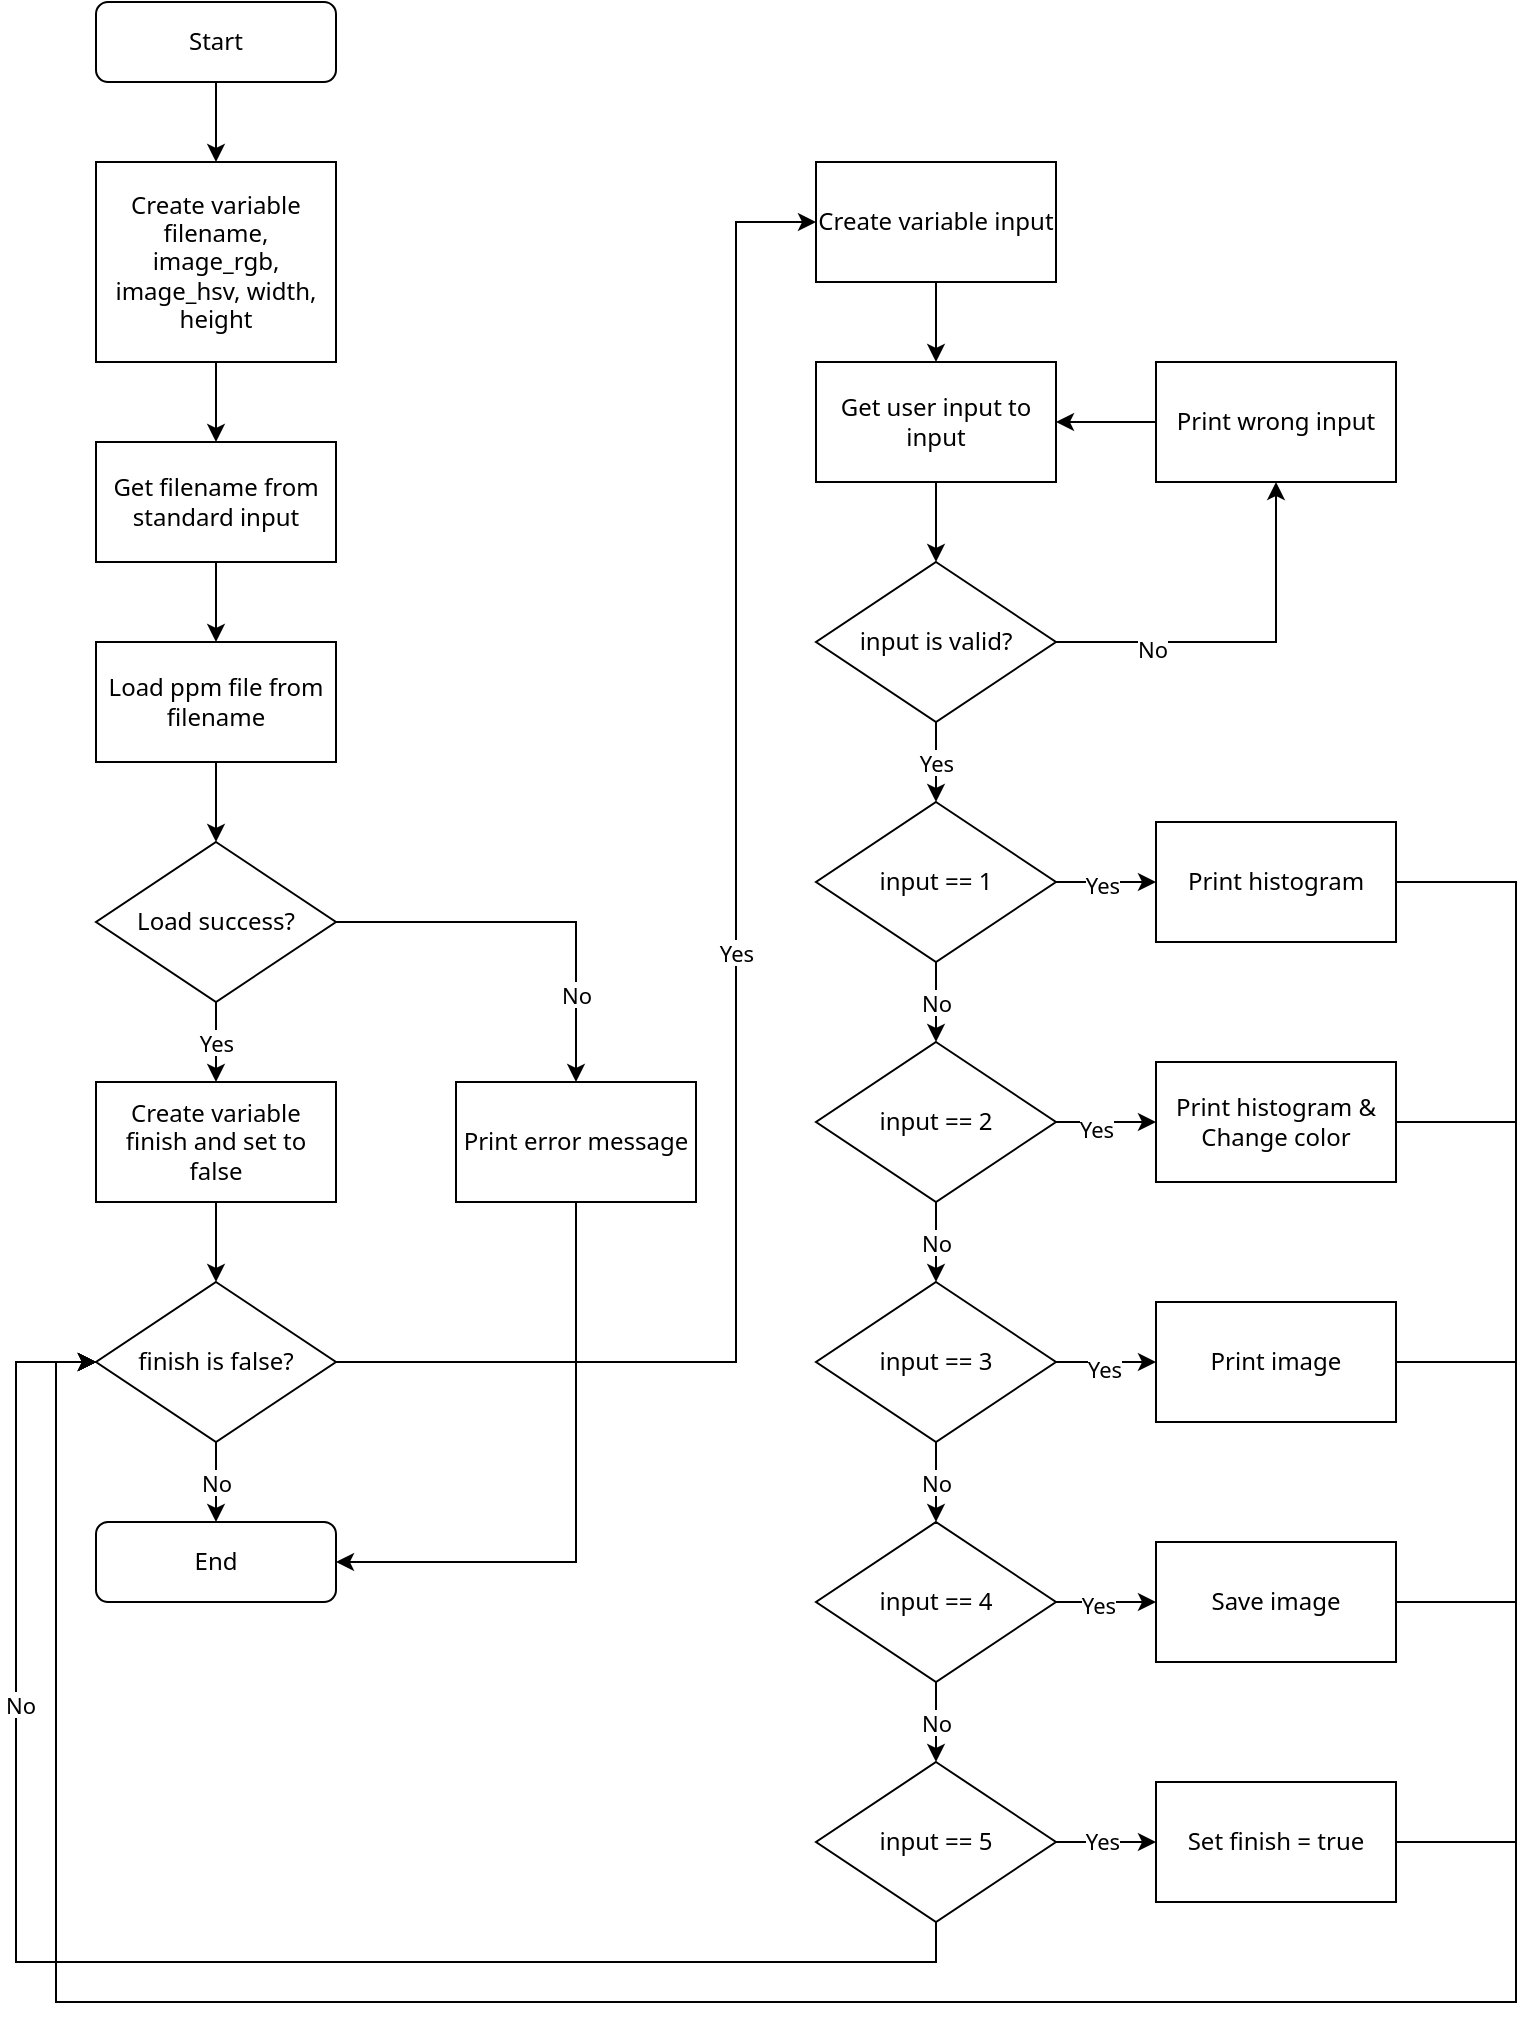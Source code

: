 <mxfile version="20.5.1" type="device"><diagram id="QXRfc52UqyBt6Xl_fopJ" name="Page-1"><mxGraphModel dx="1676" dy="1196" grid="1" gridSize="10" guides="1" tooltips="1" connect="1" arrows="1" fold="1" page="1" pageScale="1" pageWidth="850" pageHeight="1100" math="0" shadow="0"><root><mxCell id="0"/><mxCell id="1" parent="0"/><mxCell id="eYkrXe3MSjEyLtI1FmtD-1" value="Start" style="rounded=1;whiteSpace=wrap;html=1;fontFamily=Noto Sans;" parent="1" vertex="1"><mxGeometry x="80" y="40" width="120" height="40" as="geometry"/></mxCell><mxCell id="eYkrXe3MSjEyLtI1FmtD-2" value="&lt;font face=&quot;Noto Sans&quot;&gt;Create variable filename, image_rgb, image_hsv, width, height&lt;br&gt;&lt;/font&gt;" style="rounded=0;whiteSpace=wrap;html=1;" parent="1" vertex="1"><mxGeometry x="80" y="120" width="120" height="100" as="geometry"/></mxCell><mxCell id="eYkrXe3MSjEyLtI1FmtD-3" value="Get filename from standard input" style="rounded=0;whiteSpace=wrap;html=1;fontFamily=Noto Sans;" parent="1" vertex="1"><mxGeometry x="80" y="260" width="120" height="60" as="geometry"/></mxCell><mxCell id="eYkrXe3MSjEyLtI1FmtD-4" value="Load ppm file from filename" style="rounded=0;whiteSpace=wrap;html=1;fontFamily=Noto Sans;" parent="1" vertex="1"><mxGeometry x="80" y="360" width="120" height="60" as="geometry"/></mxCell><mxCell id="eYkrXe3MSjEyLtI1FmtD-5" value="Load success?" style="rhombus;whiteSpace=wrap;html=1;fontFamily=Noto Sans;" parent="1" vertex="1"><mxGeometry x="80" y="460" width="120" height="80" as="geometry"/></mxCell><mxCell id="eYkrXe3MSjEyLtI1FmtD-6" value="Create variable finish and set to false" style="rounded=0;whiteSpace=wrap;html=1;fontFamily=Noto Sans;" parent="1" vertex="1"><mxGeometry x="80" y="580" width="120" height="60" as="geometry"/></mxCell><mxCell id="eYkrXe3MSjEyLtI1FmtD-7" value="finish is false?" style="rhombus;whiteSpace=wrap;html=1;fontFamily=Noto Sans;" parent="1" vertex="1"><mxGeometry x="80" y="680" width="120" height="80" as="geometry"/></mxCell><mxCell id="eYkrXe3MSjEyLtI1FmtD-9" value="Create variable input" style="rounded=0;whiteSpace=wrap;html=1;fontFamily=Noto Sans;" parent="1" vertex="1"><mxGeometry x="440" y="120" width="120" height="60" as="geometry"/></mxCell><mxCell id="eYkrXe3MSjEyLtI1FmtD-10" value="Get user input to input" style="rounded=0;whiteSpace=wrap;html=1;fontFamily=Noto Sans;" parent="1" vertex="1"><mxGeometry x="440" y="220" width="120" height="60" as="geometry"/></mxCell><mxCell id="eYkrXe3MSjEyLtI1FmtD-11" value="input is valid?" style="rhombus;whiteSpace=wrap;html=1;fontFamily=Noto Sans;" parent="1" vertex="1"><mxGeometry x="440" y="320" width="120" height="80" as="geometry"/></mxCell><mxCell id="eYkrXe3MSjEyLtI1FmtD-13" value="input == 1" style="rhombus;whiteSpace=wrap;html=1;fontFamily=Noto Sans;" parent="1" vertex="1"><mxGeometry x="440" y="440" width="120" height="80" as="geometry"/></mxCell><mxCell id="eYkrXe3MSjEyLtI1FmtD-14" value="input == 2" style="rhombus;whiteSpace=wrap;html=1;fontFamily=Noto Sans;" parent="1" vertex="1"><mxGeometry x="440" y="560" width="120" height="80" as="geometry"/></mxCell><mxCell id="eYkrXe3MSjEyLtI1FmtD-15" value="input == 3" style="rhombus;whiteSpace=wrap;html=1;fontFamily=Noto Sans;" parent="1" vertex="1"><mxGeometry x="440" y="680" width="120" height="80" as="geometry"/></mxCell><mxCell id="eYkrXe3MSjEyLtI1FmtD-16" value="input == 4" style="rhombus;whiteSpace=wrap;html=1;fontFamily=Noto Sans;" parent="1" vertex="1"><mxGeometry x="440" y="800" width="120" height="80" as="geometry"/></mxCell><mxCell id="eYkrXe3MSjEyLtI1FmtD-17" value="input == 5" style="rhombus;whiteSpace=wrap;html=1;fontFamily=Noto Sans;" parent="1" vertex="1"><mxGeometry x="440" y="920" width="120" height="80" as="geometry"/></mxCell><mxCell id="eYkrXe3MSjEyLtI1FmtD-19" value="End" style="rounded=1;whiteSpace=wrap;html=1;fontFamily=Noto Sans;" parent="1" vertex="1"><mxGeometry x="80" y="800" width="120" height="40" as="geometry"/></mxCell><mxCell id="eYkrXe3MSjEyLtI1FmtD-20" value="" style="endArrow=classic;html=1;rounded=0;fontFamily=Noto Sans;exitX=0.5;exitY=1;exitDx=0;exitDy=0;entryX=0.5;entryY=0;entryDx=0;entryDy=0;" parent="1" source="eYkrXe3MSjEyLtI1FmtD-1" target="eYkrXe3MSjEyLtI1FmtD-2" edge="1"><mxGeometry width="50" height="50" relative="1" as="geometry"><mxPoint x="200" y="260" as="sourcePoint"/><mxPoint x="250" y="210" as="targetPoint"/></mxGeometry></mxCell><mxCell id="eYkrXe3MSjEyLtI1FmtD-21" value="" style="endArrow=classic;html=1;rounded=0;fontFamily=Noto Sans;exitX=0.5;exitY=1;exitDx=0;exitDy=0;entryX=0.5;entryY=0;entryDx=0;entryDy=0;" parent="1" source="eYkrXe3MSjEyLtI1FmtD-2" target="eYkrXe3MSjEyLtI1FmtD-3" edge="1"><mxGeometry width="50" height="50" relative="1" as="geometry"><mxPoint x="200" y="260" as="sourcePoint"/><mxPoint x="250" y="210" as="targetPoint"/></mxGeometry></mxCell><mxCell id="eYkrXe3MSjEyLtI1FmtD-22" value="" style="endArrow=classic;html=1;rounded=0;fontFamily=Noto Sans;exitX=0.5;exitY=1;exitDx=0;exitDy=0;entryX=0.5;entryY=0;entryDx=0;entryDy=0;" parent="1" source="eYkrXe3MSjEyLtI1FmtD-3" target="eYkrXe3MSjEyLtI1FmtD-4" edge="1"><mxGeometry width="50" height="50" relative="1" as="geometry"><mxPoint x="200" y="260" as="sourcePoint"/><mxPoint x="230" y="340" as="targetPoint"/></mxGeometry></mxCell><mxCell id="eYkrXe3MSjEyLtI1FmtD-23" value="" style="endArrow=classic;html=1;rounded=0;fontFamily=Noto Sans;exitX=0.5;exitY=1;exitDx=0;exitDy=0;entryX=0.5;entryY=0;entryDx=0;entryDy=0;" parent="1" source="eYkrXe3MSjEyLtI1FmtD-4" target="eYkrXe3MSjEyLtI1FmtD-5" edge="1"><mxGeometry width="50" height="50" relative="1" as="geometry"><mxPoint x="200" y="520" as="sourcePoint"/><mxPoint x="250" y="470" as="targetPoint"/></mxGeometry></mxCell><mxCell id="eYkrXe3MSjEyLtI1FmtD-24" value="Yes" style="endArrow=classic;html=1;rounded=0;fontFamily=Noto Sans;exitX=0.5;exitY=1;exitDx=0;exitDy=0;entryX=0.5;entryY=0;entryDx=0;entryDy=0;" parent="1" source="eYkrXe3MSjEyLtI1FmtD-5" target="eYkrXe3MSjEyLtI1FmtD-6" edge="1"><mxGeometry width="50" height="50" relative="1" as="geometry"><mxPoint x="430" y="700" as="sourcePoint"/><mxPoint x="480" y="650" as="targetPoint"/></mxGeometry></mxCell><mxCell id="eYkrXe3MSjEyLtI1FmtD-25" value="" style="endArrow=classic;html=1;rounded=0;fontFamily=Noto Sans;exitX=0.5;exitY=1;exitDx=0;exitDy=0;entryX=0.5;entryY=0;entryDx=0;entryDy=0;" parent="1" source="eYkrXe3MSjEyLtI1FmtD-6" target="eYkrXe3MSjEyLtI1FmtD-7" edge="1"><mxGeometry width="50" height="50" relative="1" as="geometry"><mxPoint x="430" y="700" as="sourcePoint"/><mxPoint x="480" y="650" as="targetPoint"/></mxGeometry></mxCell><mxCell id="eYkrXe3MSjEyLtI1FmtD-26" value="No" style="endArrow=classic;html=1;rounded=0;fontFamily=Noto Sans;exitX=0.5;exitY=1;exitDx=0;exitDy=0;entryX=0.5;entryY=0;entryDx=0;entryDy=0;" parent="1" source="eYkrXe3MSjEyLtI1FmtD-7" target="eYkrXe3MSjEyLtI1FmtD-19" edge="1"><mxGeometry width="50" height="50" relative="1" as="geometry"><mxPoint x="430" y="700" as="sourcePoint"/><mxPoint x="480" y="650" as="targetPoint"/></mxGeometry></mxCell><mxCell id="eYkrXe3MSjEyLtI1FmtD-27" value="Print error message" style="rounded=0;whiteSpace=wrap;html=1;fontFamily=Noto Sans;" parent="1" vertex="1"><mxGeometry x="260" y="580" width="120" height="60" as="geometry"/></mxCell><mxCell id="eYkrXe3MSjEyLtI1FmtD-28" value="" style="endArrow=classic;html=1;rounded=0;fontFamily=Noto Sans;exitX=1;exitY=0.5;exitDx=0;exitDy=0;entryX=0.5;entryY=0;entryDx=0;entryDy=0;" parent="1" source="eYkrXe3MSjEyLtI1FmtD-5" target="eYkrXe3MSjEyLtI1FmtD-27" edge="1"><mxGeometry width="50" height="50" relative="1" as="geometry"><mxPoint x="290" y="640" as="sourcePoint"/><mxPoint x="340" y="590" as="targetPoint"/><Array as="points"><mxPoint x="320" y="500"/></Array></mxGeometry></mxCell><mxCell id="eYkrXe3MSjEyLtI1FmtD-29" value="No" style="edgeLabel;html=1;align=center;verticalAlign=middle;resizable=0;points=[];fontFamily=Noto Sans;" parent="eYkrXe3MSjEyLtI1FmtD-28" vertex="1" connectable="0"><mxGeometry x="0.554" relative="1" as="geometry"><mxPoint as="offset"/></mxGeometry></mxCell><mxCell id="eYkrXe3MSjEyLtI1FmtD-30" value="" style="endArrow=classic;html=1;rounded=0;fontFamily=Noto Sans;exitX=0.5;exitY=1;exitDx=0;exitDy=0;entryX=1;entryY=0.5;entryDx=0;entryDy=0;" parent="1" source="eYkrXe3MSjEyLtI1FmtD-27" target="eYkrXe3MSjEyLtI1FmtD-19" edge="1"><mxGeometry width="50" height="50" relative="1" as="geometry"><mxPoint x="270" y="730" as="sourcePoint"/><mxPoint x="320" y="680" as="targetPoint"/><Array as="points"><mxPoint x="320" y="820"/></Array></mxGeometry></mxCell><mxCell id="eYkrXe3MSjEyLtI1FmtD-31" value="Yes" style="endArrow=classic;html=1;rounded=0;fontFamily=Noto Sans;exitX=1;exitY=0.5;exitDx=0;exitDy=0;entryX=0;entryY=0.5;entryDx=0;entryDy=0;" parent="1" source="eYkrXe3MSjEyLtI1FmtD-7" target="eYkrXe3MSjEyLtI1FmtD-9" edge="1"><mxGeometry width="50" height="50" relative="1" as="geometry"><mxPoint x="370" y="560" as="sourcePoint"/><mxPoint x="420" y="510" as="targetPoint"/><Array as="points"><mxPoint x="400" y="720"/><mxPoint x="400" y="150"/></Array></mxGeometry></mxCell><mxCell id="eYkrXe3MSjEyLtI1FmtD-32" value="" style="endArrow=classic;html=1;rounded=0;fontFamily=Noto Sans;exitX=0.5;exitY=1;exitDx=0;exitDy=0;entryX=0.5;entryY=0;entryDx=0;entryDy=0;" parent="1" source="eYkrXe3MSjEyLtI1FmtD-9" target="eYkrXe3MSjEyLtI1FmtD-10" edge="1"><mxGeometry width="50" height="50" relative="1" as="geometry"><mxPoint x="340" y="500" as="sourcePoint"/><mxPoint x="390" y="450" as="targetPoint"/></mxGeometry></mxCell><mxCell id="eYkrXe3MSjEyLtI1FmtD-33" value="" style="endArrow=classic;html=1;rounded=0;fontFamily=Noto Sans;exitX=0.5;exitY=1;exitDx=0;exitDy=0;entryX=0.5;entryY=0;entryDx=0;entryDy=0;" parent="1" source="eYkrXe3MSjEyLtI1FmtD-10" target="eYkrXe3MSjEyLtI1FmtD-11" edge="1"><mxGeometry width="50" height="50" relative="1" as="geometry"><mxPoint x="330" y="430" as="sourcePoint"/><mxPoint x="380" y="380" as="targetPoint"/></mxGeometry></mxCell><mxCell id="eYkrXe3MSjEyLtI1FmtD-34" value="" style="endArrow=classic;html=1;rounded=0;fontFamily=Noto Sans;exitX=1;exitY=0.5;exitDx=0;exitDy=0;entryX=0.5;entryY=1;entryDx=0;entryDy=0;" parent="1" source="eYkrXe3MSjEyLtI1FmtD-11" target="eYkrXe3MSjEyLtI1FmtD-35" edge="1"><mxGeometry width="50" height="50" relative="1" as="geometry"><mxPoint x="340" y="420" as="sourcePoint"/><mxPoint x="660" y="360" as="targetPoint"/><Array as="points"><mxPoint x="670" y="360"/></Array></mxGeometry></mxCell><mxCell id="eYkrXe3MSjEyLtI1FmtD-38" value="No" style="edgeLabel;html=1;align=center;verticalAlign=middle;resizable=0;points=[];fontFamily=Noto Sans;" parent="eYkrXe3MSjEyLtI1FmtD-34" vertex="1" connectable="0"><mxGeometry x="-0.493" y="-3" relative="1" as="geometry"><mxPoint as="offset"/></mxGeometry></mxCell><mxCell id="eYkrXe3MSjEyLtI1FmtD-35" value="Print wrong input" style="rounded=0;whiteSpace=wrap;html=1;fontFamily=Noto Sans;" parent="1" vertex="1"><mxGeometry x="610" y="220" width="120" height="60" as="geometry"/></mxCell><mxCell id="eYkrXe3MSjEyLtI1FmtD-37" value="" style="endArrow=classic;html=1;rounded=0;fontFamily=Noto Sans;exitX=0;exitY=0.5;exitDx=0;exitDy=0;entryX=1;entryY=0.5;entryDx=0;entryDy=0;" parent="1" source="eYkrXe3MSjEyLtI1FmtD-35" target="eYkrXe3MSjEyLtI1FmtD-10" edge="1"><mxGeometry width="50" height="50" relative="1" as="geometry"><mxPoint x="370" y="430" as="sourcePoint"/><mxPoint x="420" y="380" as="targetPoint"/></mxGeometry></mxCell><mxCell id="eYkrXe3MSjEyLtI1FmtD-39" value="Yes" style="endArrow=classic;html=1;rounded=0;fontFamily=Noto Sans;exitX=0.5;exitY=1;exitDx=0;exitDy=0;entryX=0.5;entryY=0;entryDx=0;entryDy=0;" parent="1" source="eYkrXe3MSjEyLtI1FmtD-11" target="eYkrXe3MSjEyLtI1FmtD-13" edge="1"><mxGeometry width="50" height="50" relative="1" as="geometry"><mxPoint x="370" y="510" as="sourcePoint"/><mxPoint x="420" y="460" as="targetPoint"/></mxGeometry></mxCell><mxCell id="eYkrXe3MSjEyLtI1FmtD-40" value="No" style="endArrow=classic;html=1;rounded=0;fontFamily=Noto Sans;exitX=0.5;exitY=1;exitDx=0;exitDy=0;entryX=0.5;entryY=0;entryDx=0;entryDy=0;" parent="1" source="eYkrXe3MSjEyLtI1FmtD-13" target="eYkrXe3MSjEyLtI1FmtD-14" edge="1"><mxGeometry width="50" height="50" relative="1" as="geometry"><mxPoint x="370" y="510" as="sourcePoint"/><mxPoint x="420" y="460" as="targetPoint"/></mxGeometry></mxCell><mxCell id="eYkrXe3MSjEyLtI1FmtD-41" value="No" style="endArrow=classic;html=1;rounded=0;fontFamily=Noto Sans;exitX=0.5;exitY=1;exitDx=0;exitDy=0;entryX=0.5;entryY=0;entryDx=0;entryDy=0;" parent="1" source="eYkrXe3MSjEyLtI1FmtD-14" target="eYkrXe3MSjEyLtI1FmtD-15" edge="1"><mxGeometry width="50" height="50" relative="1" as="geometry"><mxPoint x="370" y="660" as="sourcePoint"/><mxPoint x="420" y="610" as="targetPoint"/></mxGeometry></mxCell><mxCell id="eYkrXe3MSjEyLtI1FmtD-42" value="No" style="endArrow=classic;html=1;rounded=0;fontFamily=Noto Sans;entryX=0.5;entryY=0;entryDx=0;entryDy=0;exitX=0.5;exitY=1;exitDx=0;exitDy=0;" parent="1" source="eYkrXe3MSjEyLtI1FmtD-15" target="eYkrXe3MSjEyLtI1FmtD-16" edge="1"><mxGeometry width="50" height="50" relative="1" as="geometry"><mxPoint x="370" y="810" as="sourcePoint"/><mxPoint x="420" y="760" as="targetPoint"/></mxGeometry></mxCell><mxCell id="eYkrXe3MSjEyLtI1FmtD-43" value="No" style="endArrow=classic;html=1;rounded=0;fontFamily=Noto Sans;exitX=0.5;exitY=1;exitDx=0;exitDy=0;entryX=0.5;entryY=0;entryDx=0;entryDy=0;" parent="1" source="eYkrXe3MSjEyLtI1FmtD-16" target="eYkrXe3MSjEyLtI1FmtD-17" edge="1"><mxGeometry width="50" height="50" relative="1" as="geometry"><mxPoint x="370" y="810" as="sourcePoint"/><mxPoint x="420" y="760" as="targetPoint"/></mxGeometry></mxCell><mxCell id="K_Xo-hHOGb4yUH-tu_oA-1" value="Print histogram" style="rounded=0;whiteSpace=wrap;html=1;fontFamily=Noto Sans;" parent="1" vertex="1"><mxGeometry x="610" y="450" width="120" height="60" as="geometry"/></mxCell><mxCell id="K_Xo-hHOGb4yUH-tu_oA-4" value="Print histogram &amp;amp; Change color" style="rounded=0;whiteSpace=wrap;html=1;fontFamily=Noto Sans;" parent="1" vertex="1"><mxGeometry x="610" y="570" width="120" height="60" as="geometry"/></mxCell><mxCell id="K_Xo-hHOGb4yUH-tu_oA-5" value="Print image" style="rounded=0;whiteSpace=wrap;html=1;fontFamily=Noto Sans;" parent="1" vertex="1"><mxGeometry x="610" y="690" width="120" height="60" as="geometry"/></mxCell><mxCell id="K_Xo-hHOGb4yUH-tu_oA-6" value="Save image" style="rounded=0;whiteSpace=wrap;html=1;fontFamily=Noto Sans;" parent="1" vertex="1"><mxGeometry x="610" y="810" width="120" height="60" as="geometry"/></mxCell><mxCell id="K_Xo-hHOGb4yUH-tu_oA-7" value="" style="endArrow=classic;html=1;rounded=0;fontFamily=Noto Sans;exitX=1;exitY=0.5;exitDx=0;exitDy=0;entryX=0;entryY=0.5;entryDx=0;entryDy=0;" parent="1" source="eYkrXe3MSjEyLtI1FmtD-14" target="K_Xo-hHOGb4yUH-tu_oA-4" edge="1"><mxGeometry width="50" height="50" relative="1" as="geometry"><mxPoint x="560" y="650" as="sourcePoint"/><mxPoint x="590" y="620" as="targetPoint"/></mxGeometry></mxCell><mxCell id="K_Xo-hHOGb4yUH-tu_oA-12" value="Yes" style="edgeLabel;html=1;align=center;verticalAlign=middle;resizable=0;points=[];fontFamily=Noto Sans;" parent="K_Xo-hHOGb4yUH-tu_oA-7" vertex="1" connectable="0"><mxGeometry x="-0.213" y="-3" relative="1" as="geometry"><mxPoint as="offset"/></mxGeometry></mxCell><mxCell id="K_Xo-hHOGb4yUH-tu_oA-8" value="" style="endArrow=classic;html=1;rounded=0;fontFamily=Noto Sans;exitX=1;exitY=0.5;exitDx=0;exitDy=0;entryX=0;entryY=0.5;entryDx=0;entryDy=0;" parent="1" source="eYkrXe3MSjEyLtI1FmtD-13" target="K_Xo-hHOGb4yUH-tu_oA-1" edge="1"><mxGeometry width="50" height="50" relative="1" as="geometry"><mxPoint x="560" y="650" as="sourcePoint"/><mxPoint x="610" y="600" as="targetPoint"/></mxGeometry></mxCell><mxCell id="K_Xo-hHOGb4yUH-tu_oA-11" value="Yes" style="edgeLabel;html=1;align=center;verticalAlign=middle;resizable=0;points=[];fontFamily=Noto Sans;" parent="K_Xo-hHOGb4yUH-tu_oA-8" vertex="1" connectable="0"><mxGeometry x="-0.107" y="-1" relative="1" as="geometry"><mxPoint as="offset"/></mxGeometry></mxCell><mxCell id="K_Xo-hHOGb4yUH-tu_oA-9" value="" style="endArrow=classic;html=1;rounded=0;fontFamily=Noto Sans;exitX=1;exitY=0.5;exitDx=0;exitDy=0;entryX=0;entryY=0.5;entryDx=0;entryDy=0;" parent="1" source="eYkrXe3MSjEyLtI1FmtD-15" target="K_Xo-hHOGb4yUH-tu_oA-5" edge="1"><mxGeometry width="50" height="50" relative="1" as="geometry"><mxPoint x="560" y="730" as="sourcePoint"/><mxPoint x="610" y="680" as="targetPoint"/></mxGeometry></mxCell><mxCell id="K_Xo-hHOGb4yUH-tu_oA-13" value="Yes" style="edgeLabel;html=1;align=center;verticalAlign=middle;resizable=0;points=[];fontFamily=Noto Sans;" parent="K_Xo-hHOGb4yUH-tu_oA-9" vertex="1" connectable="0"><mxGeometry x="-0.053" y="-3" relative="1" as="geometry"><mxPoint as="offset"/></mxGeometry></mxCell><mxCell id="K_Xo-hHOGb4yUH-tu_oA-10" value="" style="endArrow=classic;html=1;rounded=0;fontFamily=Noto Sans;exitX=1;exitY=0.5;exitDx=0;exitDy=0;entryX=0;entryY=0.5;entryDx=0;entryDy=0;" parent="1" source="eYkrXe3MSjEyLtI1FmtD-16" target="K_Xo-hHOGb4yUH-tu_oA-6" edge="1"><mxGeometry width="50" height="50" relative="1" as="geometry"><mxPoint x="570" y="860" as="sourcePoint"/><mxPoint x="620" y="810" as="targetPoint"/></mxGeometry></mxCell><mxCell id="K_Xo-hHOGb4yUH-tu_oA-14" value="Yes" style="edgeLabel;html=1;align=center;verticalAlign=middle;resizable=0;points=[];fontFamily=Noto Sans;" parent="K_Xo-hHOGb4yUH-tu_oA-10" vertex="1" connectable="0"><mxGeometry x="-0.16" y="-1" relative="1" as="geometry"><mxPoint as="offset"/></mxGeometry></mxCell><mxCell id="K_Xo-hHOGb4yUH-tu_oA-15" value="" style="endArrow=classic;html=1;rounded=0;fontFamily=Noto Sans;exitX=1;exitY=0.5;exitDx=0;exitDy=0;entryX=0;entryY=0.5;entryDx=0;entryDy=0;" parent="1" source="K_Xo-hHOGb4yUH-tu_oA-1" target="eYkrXe3MSjEyLtI1FmtD-7" edge="1"><mxGeometry width="50" height="50" relative="1" as="geometry"><mxPoint x="640" y="580" as="sourcePoint"/><mxPoint x="140" y="1040" as="targetPoint"/><Array as="points"><mxPoint x="790" y="480"/><mxPoint x="790" y="1040"/><mxPoint x="60" y="1040"/><mxPoint x="60" y="720"/></Array></mxGeometry></mxCell><mxCell id="K_Xo-hHOGb4yUH-tu_oA-16" value="" style="endArrow=classic;html=1;rounded=0;fontFamily=Noto Sans;exitX=1;exitY=0.5;exitDx=0;exitDy=0;entryX=0;entryY=0.5;entryDx=0;entryDy=0;" parent="1" source="K_Xo-hHOGb4yUH-tu_oA-4" target="eYkrXe3MSjEyLtI1FmtD-7" edge="1"><mxGeometry width="50" height="50" relative="1" as="geometry"><mxPoint x="410" y="770" as="sourcePoint"/><mxPoint x="460" y="720" as="targetPoint"/><Array as="points"><mxPoint x="790" y="600"/><mxPoint x="790" y="1040"/><mxPoint x="60" y="1040"/><mxPoint x="60" y="720"/></Array></mxGeometry></mxCell><mxCell id="K_Xo-hHOGb4yUH-tu_oA-17" value="" style="endArrow=classic;html=1;rounded=0;fontFamily=Noto Sans;exitX=1;exitY=0.5;exitDx=0;exitDy=0;entryX=0;entryY=0.5;entryDx=0;entryDy=0;" parent="1" source="K_Xo-hHOGb4yUH-tu_oA-5" target="eYkrXe3MSjEyLtI1FmtD-7" edge="1"><mxGeometry width="50" height="50" relative="1" as="geometry"><mxPoint x="410" y="770" as="sourcePoint"/><mxPoint x="460" y="720" as="targetPoint"/><Array as="points"><mxPoint x="790" y="720"/><mxPoint x="790" y="1040"/><mxPoint x="60" y="1040"/><mxPoint x="60" y="720"/></Array></mxGeometry></mxCell><mxCell id="K_Xo-hHOGb4yUH-tu_oA-18" value="" style="endArrow=classic;html=1;rounded=0;fontFamily=Noto Sans;exitX=1;exitY=0.5;exitDx=0;exitDy=0;entryX=0;entryY=0.5;entryDx=0;entryDy=0;" parent="1" source="K_Xo-hHOGb4yUH-tu_oA-6" target="eYkrXe3MSjEyLtI1FmtD-7" edge="1"><mxGeometry width="50" height="50" relative="1" as="geometry"><mxPoint x="410" y="770" as="sourcePoint"/><mxPoint x="460" y="720" as="targetPoint"/><Array as="points"><mxPoint x="790" y="840"/><mxPoint x="790" y="1040"/><mxPoint x="60" y="1040"/><mxPoint x="60" y="720"/></Array></mxGeometry></mxCell><mxCell id="K_Xo-hHOGb4yUH-tu_oA-22" value="Set finish = true" style="rounded=0;whiteSpace=wrap;html=1;fontFamily=Noto Sans;" parent="1" vertex="1"><mxGeometry x="610" y="930" width="120" height="60" as="geometry"/></mxCell><mxCell id="K_Xo-hHOGb4yUH-tu_oA-23" value="" style="endArrow=classic;html=1;rounded=0;fontFamily=Noto Sans;exitX=1;exitY=0.5;exitDx=0;exitDy=0;entryX=0;entryY=0.5;entryDx=0;entryDy=0;" parent="1" source="eYkrXe3MSjEyLtI1FmtD-17" target="K_Xo-hHOGb4yUH-tu_oA-22" edge="1"><mxGeometry width="50" height="50" relative="1" as="geometry"><mxPoint x="310" y="760" as="sourcePoint"/><mxPoint x="360" y="710" as="targetPoint"/></mxGeometry></mxCell><mxCell id="K_Xo-hHOGb4yUH-tu_oA-24" value="Yes" style="edgeLabel;html=1;align=center;verticalAlign=middle;resizable=0;points=[];fontFamily=Noto Sans;" parent="K_Xo-hHOGb4yUH-tu_oA-23" vertex="1" connectable="0"><mxGeometry x="-0.08" y="1" relative="1" as="geometry"><mxPoint as="offset"/></mxGeometry></mxCell><mxCell id="K_Xo-hHOGb4yUH-tu_oA-27" value="" style="endArrow=classic;html=1;rounded=0;fontFamily=Noto Sans;exitX=0.5;exitY=1;exitDx=0;exitDy=0;entryX=0;entryY=0.5;entryDx=0;entryDy=0;" parent="1" source="eYkrXe3MSjEyLtI1FmtD-17" target="eYkrXe3MSjEyLtI1FmtD-7" edge="1"><mxGeometry width="50" height="50" relative="1" as="geometry"><mxPoint x="350" y="820" as="sourcePoint"/><mxPoint x="400" y="770" as="targetPoint"/><Array as="points"><mxPoint x="500" y="1020"/><mxPoint x="40" y="1020"/><mxPoint x="40" y="720"/></Array></mxGeometry></mxCell><mxCell id="K_Xo-hHOGb4yUH-tu_oA-29" value="No" style="edgeLabel;html=1;align=center;verticalAlign=middle;resizable=0;points=[];fontFamily=Noto Sans;" parent="K_Xo-hHOGb4yUH-tu_oA-27" vertex="1" connectable="0"><mxGeometry x="0.486" y="-2" relative="1" as="geometry"><mxPoint as="offset"/></mxGeometry></mxCell><mxCell id="K_Xo-hHOGb4yUH-tu_oA-31" value="" style="endArrow=classic;html=1;rounded=0;fontFamily=Noto Sans;exitX=1;exitY=0.5;exitDx=0;exitDy=0;entryX=0;entryY=0.5;entryDx=0;entryDy=0;" parent="1" source="K_Xo-hHOGb4yUH-tu_oA-22" target="eYkrXe3MSjEyLtI1FmtD-7" edge="1"><mxGeometry width="50" height="50" relative="1" as="geometry"><mxPoint x="350" y="790" as="sourcePoint"/><mxPoint x="400" y="740" as="targetPoint"/><Array as="points"><mxPoint x="790" y="960"/><mxPoint x="790" y="1040"/><mxPoint x="60" y="1040"/><mxPoint x="60" y="720"/></Array></mxGeometry></mxCell></root></mxGraphModel></diagram></mxfile>